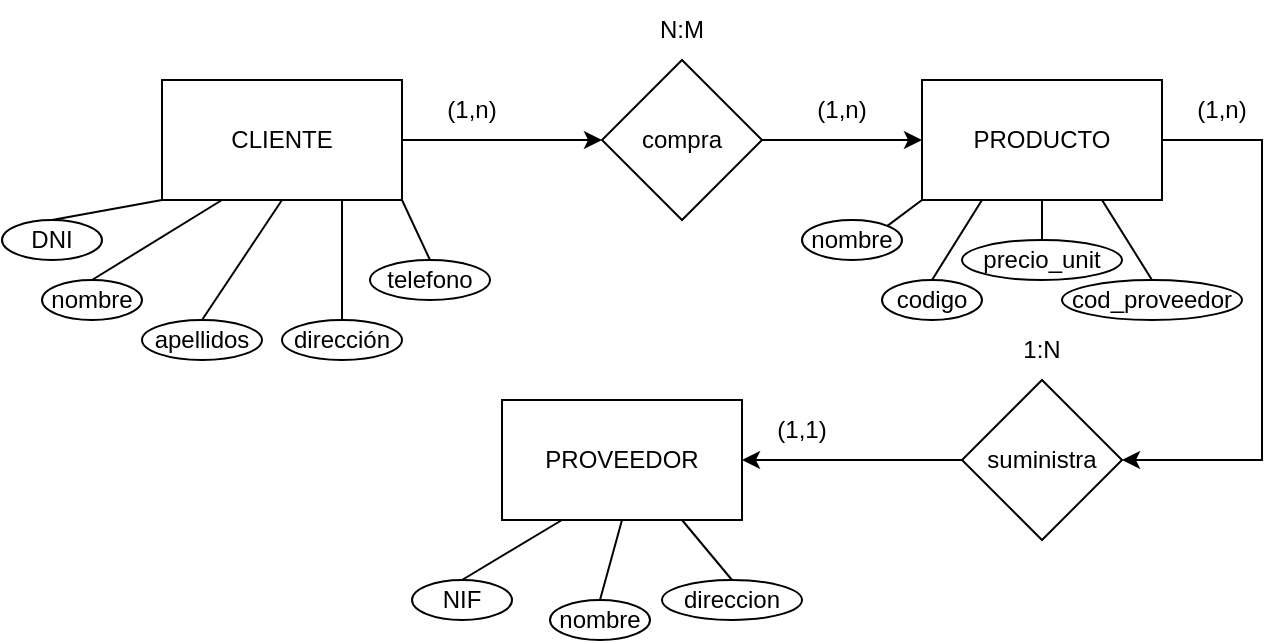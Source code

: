 <mxfile version="21.8.2" type="github">
  <diagram name="Página-1" id="h9aFkIXK7h9VkDjL9fZY">
    <mxGraphModel dx="1221" dy="662" grid="1" gridSize="10" guides="1" tooltips="1" connect="1" arrows="1" fold="1" page="1" pageScale="1" pageWidth="827" pageHeight="1169" math="0" shadow="0">
      <root>
        <mxCell id="0" />
        <mxCell id="1" parent="0" />
        <mxCell id="GbD8UCqcP7JburpwIsBb-6" style="edgeStyle=orthogonalEdgeStyle;rounded=0;orthogonalLoop=1;jettySize=auto;html=1;entryX=0;entryY=0.5;entryDx=0;entryDy=0;" edge="1" parent="1" source="GbD8UCqcP7JburpwIsBb-1" target="GbD8UCqcP7JburpwIsBb-2">
          <mxGeometry relative="1" as="geometry" />
        </mxCell>
        <mxCell id="GbD8UCqcP7JburpwIsBb-1" value="CLIENTE" style="rounded=0;whiteSpace=wrap;html=1;" vertex="1" parent="1">
          <mxGeometry x="178" y="70" width="120" height="60" as="geometry" />
        </mxCell>
        <mxCell id="GbD8UCqcP7JburpwIsBb-7" style="edgeStyle=orthogonalEdgeStyle;rounded=0;orthogonalLoop=1;jettySize=auto;html=1;entryX=0;entryY=0.5;entryDx=0;entryDy=0;" edge="1" parent="1" source="GbD8UCqcP7JburpwIsBb-2" target="GbD8UCqcP7JburpwIsBb-3">
          <mxGeometry relative="1" as="geometry" />
        </mxCell>
        <mxCell id="GbD8UCqcP7JburpwIsBb-2" value="compra" style="rhombus;whiteSpace=wrap;html=1;" vertex="1" parent="1">
          <mxGeometry x="398" y="60" width="80" height="80" as="geometry" />
        </mxCell>
        <mxCell id="GbD8UCqcP7JburpwIsBb-8" style="edgeStyle=orthogonalEdgeStyle;rounded=0;orthogonalLoop=1;jettySize=auto;html=1;entryX=1;entryY=0.5;entryDx=0;entryDy=0;exitX=1;exitY=0.5;exitDx=0;exitDy=0;" edge="1" parent="1" source="GbD8UCqcP7JburpwIsBb-3" target="GbD8UCqcP7JburpwIsBb-4">
          <mxGeometry relative="1" as="geometry">
            <Array as="points">
              <mxPoint x="728" y="100" />
              <mxPoint x="728" y="260" />
            </Array>
          </mxGeometry>
        </mxCell>
        <mxCell id="GbD8UCqcP7JburpwIsBb-3" value="PRODUCTO" style="rounded=0;whiteSpace=wrap;html=1;" vertex="1" parent="1">
          <mxGeometry x="558" y="70" width="120" height="60" as="geometry" />
        </mxCell>
        <mxCell id="GbD8UCqcP7JburpwIsBb-9" style="edgeStyle=orthogonalEdgeStyle;rounded=0;orthogonalLoop=1;jettySize=auto;html=1;entryX=1;entryY=0.5;entryDx=0;entryDy=0;" edge="1" parent="1" source="GbD8UCqcP7JburpwIsBb-4" target="GbD8UCqcP7JburpwIsBb-5">
          <mxGeometry relative="1" as="geometry" />
        </mxCell>
        <mxCell id="GbD8UCqcP7JburpwIsBb-4" value="suministra" style="rhombus;whiteSpace=wrap;html=1;" vertex="1" parent="1">
          <mxGeometry x="578" y="220" width="80" height="80" as="geometry" />
        </mxCell>
        <mxCell id="GbD8UCqcP7JburpwIsBb-5" value="PROVEEDOR" style="rounded=0;whiteSpace=wrap;html=1;" vertex="1" parent="1">
          <mxGeometry x="348" y="230" width="120" height="60" as="geometry" />
        </mxCell>
        <mxCell id="GbD8UCqcP7JburpwIsBb-10" value="nombre" style="ellipse;whiteSpace=wrap;html=1;" vertex="1" parent="1">
          <mxGeometry x="118" y="170" width="50" height="20" as="geometry" />
        </mxCell>
        <mxCell id="GbD8UCqcP7JburpwIsBb-11" value="apellidos" style="ellipse;whiteSpace=wrap;html=1;" vertex="1" parent="1">
          <mxGeometry x="168" y="190" width="60" height="20" as="geometry" />
        </mxCell>
        <mxCell id="GbD8UCqcP7JburpwIsBb-12" value="DNI" style="ellipse;whiteSpace=wrap;html=1;" vertex="1" parent="1">
          <mxGeometry x="98" y="140" width="50" height="20" as="geometry" />
        </mxCell>
        <mxCell id="GbD8UCqcP7JburpwIsBb-13" value="dirección" style="ellipse;whiteSpace=wrap;html=1;" vertex="1" parent="1">
          <mxGeometry x="238" y="190" width="60" height="20" as="geometry" />
        </mxCell>
        <mxCell id="GbD8UCqcP7JburpwIsBb-14" value="telefono" style="ellipse;whiteSpace=wrap;html=1;" vertex="1" parent="1">
          <mxGeometry x="282" y="160" width="60" height="20" as="geometry" />
        </mxCell>
        <mxCell id="GbD8UCqcP7JburpwIsBb-16" style="edgeStyle=orthogonalEdgeStyle;rounded=0;orthogonalLoop=1;jettySize=auto;html=1;exitX=0.5;exitY=1;exitDx=0;exitDy=0;" edge="1" parent="1" source="GbD8UCqcP7JburpwIsBb-13" target="GbD8UCqcP7JburpwIsBb-13">
          <mxGeometry relative="1" as="geometry" />
        </mxCell>
        <mxCell id="GbD8UCqcP7JburpwIsBb-17" value="" style="endArrow=none;html=1;rounded=0;entryX=0;entryY=1;entryDx=0;entryDy=0;exitX=0.5;exitY=0;exitDx=0;exitDy=0;" edge="1" parent="1" source="GbD8UCqcP7JburpwIsBb-12" target="GbD8UCqcP7JburpwIsBb-1">
          <mxGeometry width="50" height="50" relative="1" as="geometry">
            <mxPoint x="148" y="200" as="sourcePoint" />
            <mxPoint x="198" y="150" as="targetPoint" />
          </mxGeometry>
        </mxCell>
        <mxCell id="GbD8UCqcP7JburpwIsBb-18" value="" style="endArrow=none;html=1;rounded=0;entryX=0.25;entryY=1;entryDx=0;entryDy=0;exitX=0.5;exitY=0;exitDx=0;exitDy=0;" edge="1" parent="1" source="GbD8UCqcP7JburpwIsBb-10" target="GbD8UCqcP7JburpwIsBb-1">
          <mxGeometry width="50" height="50" relative="1" as="geometry">
            <mxPoint x="158" y="190" as="sourcePoint" />
            <mxPoint x="208" y="140" as="targetPoint" />
          </mxGeometry>
        </mxCell>
        <mxCell id="GbD8UCqcP7JburpwIsBb-19" value="" style="endArrow=none;html=1;rounded=0;entryX=0.5;entryY=1;entryDx=0;entryDy=0;exitX=0.5;exitY=0;exitDx=0;exitDy=0;" edge="1" parent="1" source="GbD8UCqcP7JburpwIsBb-11" target="GbD8UCqcP7JburpwIsBb-1">
          <mxGeometry width="50" height="50" relative="1" as="geometry">
            <mxPoint x="188" y="190" as="sourcePoint" />
            <mxPoint x="238" y="140" as="targetPoint" />
          </mxGeometry>
        </mxCell>
        <mxCell id="GbD8UCqcP7JburpwIsBb-20" value="" style="endArrow=none;html=1;rounded=0;entryX=0.75;entryY=1;entryDx=0;entryDy=0;exitX=0.5;exitY=0;exitDx=0;exitDy=0;" edge="1" parent="1" source="GbD8UCqcP7JburpwIsBb-13" target="GbD8UCqcP7JburpwIsBb-1">
          <mxGeometry width="50" height="50" relative="1" as="geometry">
            <mxPoint x="218" y="190" as="sourcePoint" />
            <mxPoint x="268" y="140" as="targetPoint" />
          </mxGeometry>
        </mxCell>
        <mxCell id="GbD8UCqcP7JburpwIsBb-21" value="" style="endArrow=none;html=1;rounded=0;entryX=1;entryY=1;entryDx=0;entryDy=0;exitX=0.5;exitY=0;exitDx=0;exitDy=0;" edge="1" parent="1" source="GbD8UCqcP7JburpwIsBb-14" target="GbD8UCqcP7JburpwIsBb-1">
          <mxGeometry width="50" height="50" relative="1" as="geometry">
            <mxPoint x="262" y="190" as="sourcePoint" />
            <mxPoint x="312" y="140" as="targetPoint" />
          </mxGeometry>
        </mxCell>
        <mxCell id="GbD8UCqcP7JburpwIsBb-23" value="nombre" style="ellipse;whiteSpace=wrap;html=1;" vertex="1" parent="1">
          <mxGeometry x="498" y="140" width="50" height="20" as="geometry" />
        </mxCell>
        <mxCell id="GbD8UCqcP7JburpwIsBb-24" value="codigo" style="ellipse;whiteSpace=wrap;html=1;" vertex="1" parent="1">
          <mxGeometry x="538" y="170" width="50" height="20" as="geometry" />
        </mxCell>
        <mxCell id="GbD8UCqcP7JburpwIsBb-25" value="precio_unit" style="ellipse;whiteSpace=wrap;html=1;" vertex="1" parent="1">
          <mxGeometry x="578" y="150" width="80" height="20" as="geometry" />
        </mxCell>
        <mxCell id="GbD8UCqcP7JburpwIsBb-26" value="" style="endArrow=none;html=1;rounded=0;entryX=0;entryY=1;entryDx=0;entryDy=0;exitX=1;exitY=0;exitDx=0;exitDy=0;" edge="1" parent="1" source="GbD8UCqcP7JburpwIsBb-23" target="GbD8UCqcP7JburpwIsBb-3">
          <mxGeometry width="50" height="50" relative="1" as="geometry">
            <mxPoint x="428" y="190" as="sourcePoint" />
            <mxPoint x="478" y="140" as="targetPoint" />
          </mxGeometry>
        </mxCell>
        <mxCell id="GbD8UCqcP7JburpwIsBb-27" value="" style="endArrow=none;html=1;rounded=0;exitX=0.5;exitY=0;exitDx=0;exitDy=0;entryX=0.25;entryY=1;entryDx=0;entryDy=0;" edge="1" parent="1" source="GbD8UCqcP7JburpwIsBb-24" target="GbD8UCqcP7JburpwIsBb-3">
          <mxGeometry width="50" height="50" relative="1" as="geometry">
            <mxPoint x="548" y="180" as="sourcePoint" />
            <mxPoint x="598" y="130" as="targetPoint" />
          </mxGeometry>
        </mxCell>
        <mxCell id="GbD8UCqcP7JburpwIsBb-29" value="" style="endArrow=none;html=1;rounded=0;entryX=0.5;entryY=1;entryDx=0;entryDy=0;exitX=0.5;exitY=0;exitDx=0;exitDy=0;" edge="1" parent="1" source="GbD8UCqcP7JburpwIsBb-25" target="GbD8UCqcP7JburpwIsBb-3">
          <mxGeometry width="50" height="50" relative="1" as="geometry">
            <mxPoint x="608" y="200" as="sourcePoint" />
            <mxPoint x="658" y="150" as="targetPoint" />
          </mxGeometry>
        </mxCell>
        <mxCell id="GbD8UCqcP7JburpwIsBb-30" value="nombre" style="ellipse;whiteSpace=wrap;html=1;" vertex="1" parent="1">
          <mxGeometry x="372" y="330" width="50" height="20" as="geometry" />
        </mxCell>
        <mxCell id="GbD8UCqcP7JburpwIsBb-31" value="direccion" style="ellipse;whiteSpace=wrap;html=1;" vertex="1" parent="1">
          <mxGeometry x="428" y="320" width="70" height="20" as="geometry" />
        </mxCell>
        <mxCell id="GbD8UCqcP7JburpwIsBb-33" value="NIF" style="ellipse;whiteSpace=wrap;html=1;" vertex="1" parent="1">
          <mxGeometry x="303" y="320" width="50" height="20" as="geometry" />
        </mxCell>
        <mxCell id="GbD8UCqcP7JburpwIsBb-34" value="" style="endArrow=none;html=1;rounded=0;entryX=0.5;entryY=1;entryDx=0;entryDy=0;exitX=0.5;exitY=0;exitDx=0;exitDy=0;" edge="1" parent="1" source="GbD8UCqcP7JburpwIsBb-30" target="GbD8UCqcP7JburpwIsBb-5">
          <mxGeometry width="50" height="50" relative="1" as="geometry">
            <mxPoint x="347" y="350" as="sourcePoint" />
            <mxPoint x="397" y="300" as="targetPoint" />
          </mxGeometry>
        </mxCell>
        <mxCell id="GbD8UCqcP7JburpwIsBb-35" value="" style="endArrow=none;html=1;rounded=0;entryX=0.75;entryY=1;entryDx=0;entryDy=0;exitX=0.5;exitY=0;exitDx=0;exitDy=0;" edge="1" parent="1" source="GbD8UCqcP7JburpwIsBb-31" target="GbD8UCqcP7JburpwIsBb-5">
          <mxGeometry width="50" height="50" relative="1" as="geometry">
            <mxPoint x="413" y="360" as="sourcePoint" />
            <mxPoint x="463" y="310" as="targetPoint" />
          </mxGeometry>
        </mxCell>
        <mxCell id="GbD8UCqcP7JburpwIsBb-36" value="" style="endArrow=none;html=1;rounded=0;entryX=0.25;entryY=1;entryDx=0;entryDy=0;exitX=0.5;exitY=0;exitDx=0;exitDy=0;" edge="1" parent="1" source="GbD8UCqcP7JburpwIsBb-33" target="GbD8UCqcP7JburpwIsBb-5">
          <mxGeometry width="50" height="50" relative="1" as="geometry">
            <mxPoint x="333" y="310" as="sourcePoint" />
            <mxPoint x="368" y="295" as="targetPoint" />
          </mxGeometry>
        </mxCell>
        <mxCell id="GbD8UCqcP7JburpwIsBb-38" value="cod_proveedor" style="ellipse;whiteSpace=wrap;html=1;" vertex="1" parent="1">
          <mxGeometry x="628" y="170" width="90" height="20" as="geometry" />
        </mxCell>
        <mxCell id="GbD8UCqcP7JburpwIsBb-39" value="" style="endArrow=none;html=1;rounded=0;entryX=0.75;entryY=1;entryDx=0;entryDy=0;exitX=0.5;exitY=0;exitDx=0;exitDy=0;" edge="1" parent="1" source="GbD8UCqcP7JburpwIsBb-38" target="GbD8UCqcP7JburpwIsBb-3">
          <mxGeometry width="50" height="50" relative="1" as="geometry">
            <mxPoint x="608" y="185" as="sourcePoint" />
            <mxPoint x="658" y="135" as="targetPoint" />
          </mxGeometry>
        </mxCell>
        <mxCell id="GbD8UCqcP7JburpwIsBb-40" value="(1,n)" style="text;html=1;strokeColor=none;fillColor=none;align=center;verticalAlign=middle;whiteSpace=wrap;rounded=0;" vertex="1" parent="1">
          <mxGeometry x="488" y="70" width="60" height="30" as="geometry" />
        </mxCell>
        <mxCell id="GbD8UCqcP7JburpwIsBb-41" value="(1,n)" style="text;html=1;strokeColor=none;fillColor=none;align=center;verticalAlign=middle;whiteSpace=wrap;rounded=0;" vertex="1" parent="1">
          <mxGeometry x="303" y="70" width="60" height="30" as="geometry" />
        </mxCell>
        <mxCell id="GbD8UCqcP7JburpwIsBb-42" value="N:M" style="text;html=1;strokeColor=none;fillColor=none;align=center;verticalAlign=middle;whiteSpace=wrap;rounded=0;" vertex="1" parent="1">
          <mxGeometry x="408" y="30" width="60" height="30" as="geometry" />
        </mxCell>
        <mxCell id="GbD8UCqcP7JburpwIsBb-44" value="(1,1)" style="text;html=1;strokeColor=none;fillColor=none;align=center;verticalAlign=middle;whiteSpace=wrap;rounded=0;" vertex="1" parent="1">
          <mxGeometry x="468" y="230" width="60" height="30" as="geometry" />
        </mxCell>
        <mxCell id="GbD8UCqcP7JburpwIsBb-45" value="(1,n)" style="text;html=1;strokeColor=none;fillColor=none;align=center;verticalAlign=middle;whiteSpace=wrap;rounded=0;" vertex="1" parent="1">
          <mxGeometry x="678" y="70" width="60" height="30" as="geometry" />
        </mxCell>
        <mxCell id="GbD8UCqcP7JburpwIsBb-47" value="1:N" style="text;html=1;strokeColor=none;fillColor=none;align=center;verticalAlign=middle;whiteSpace=wrap;rounded=0;" vertex="1" parent="1">
          <mxGeometry x="588" y="190" width="60" height="30" as="geometry" />
        </mxCell>
      </root>
    </mxGraphModel>
  </diagram>
</mxfile>
